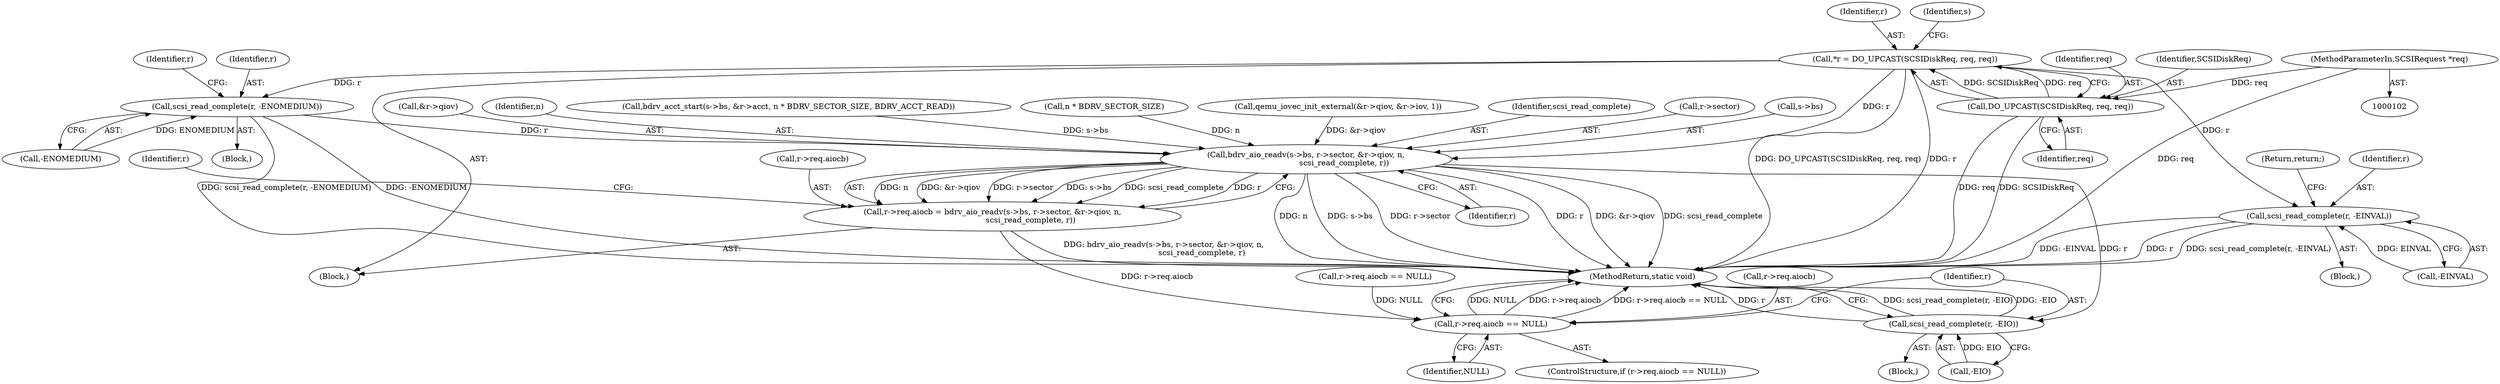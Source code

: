digraph "0_qemu_103b40f51e4012b3b0ad20f615562a1806d7f49a_0@pointer" {
"1000106" [label="(Call,*r = DO_UPCAST(SCSIDiskReq, req, req))"];
"1000108" [label="(Call,DO_UPCAST(SCSIDiskReq, req, req))"];
"1000103" [label="(MethodParameterIn,SCSIRequest *req)"];
"1000197" [label="(Call,scsi_read_complete(r, -EINVAL))"];
"1000223" [label="(Call,scsi_read_complete(r, -ENOMEDIUM))"];
"1000264" [label="(Call,bdrv_aio_readv(s->bs, r->sector, &r->qiov, n,\n                               scsi_read_complete, r))"];
"1000258" [label="(Call,r->req.aiocb = bdrv_aio_readv(s->bs, r->sector, &r->qiov, n,\n                               scsi_read_complete, r))"];
"1000279" [label="(Call,r->req.aiocb == NULL)"];
"1000287" [label="(Call,scsi_read_complete(r, -EIO))"];
"1000223" [label="(Call,scsi_read_complete(r, -ENOMEDIUM))"];
"1000104" [label="(Block,)"];
"1000110" [label="(Identifier,req)"];
"1000236" [label="(Call,qemu_iovec_init_external(&r->qiov, &r->iov, 1))"];
"1000278" [label="(ControlStructure,if (r->req.aiocb == NULL))"];
"1000230" [label="(Identifier,r)"];
"1000277" [label="(Identifier,r)"];
"1000225" [label="(Call,-ENOMEDIUM)"];
"1000276" [label="(Identifier,scsi_read_complete)"];
"1000282" [label="(Identifier,r)"];
"1000107" [label="(Identifier,r)"];
"1000288" [label="(Identifier,r)"];
"1000114" [label="(Identifier,s)"];
"1000201" [label="(Return,return;)"];
"1000106" [label="(Call,*r = DO_UPCAST(SCSIDiskReq, req, req))"];
"1000291" [label="(MethodReturn,static void)"];
"1000103" [label="(MethodParameterIn,SCSIRequest *req)"];
"1000268" [label="(Call,r->sector)"];
"1000177" [label="(Call,r->req.aiocb == NULL)"];
"1000265" [label="(Call,s->bs)"];
"1000194" [label="(Block,)"];
"1000271" [label="(Call,&r->qiov)"];
"1000198" [label="(Identifier,r)"];
"1000259" [label="(Call,r->req.aiocb)"];
"1000199" [label="(Call,-EINVAL)"];
"1000286" [label="(Block,)"];
"1000111" [label="(Identifier,req)"];
"1000280" [label="(Call,r->req.aiocb)"];
"1000197" [label="(Call,scsi_read_complete(r, -EINVAL))"];
"1000264" [label="(Call,bdrv_aio_readv(s->bs, r->sector, &r->qiov, n,\n                               scsi_read_complete, r))"];
"1000275" [label="(Identifier,n)"];
"1000285" [label="(Identifier,NULL)"];
"1000109" [label="(Identifier,SCSIDiskReq)"];
"1000224" [label="(Identifier,r)"];
"1000108" [label="(Call,DO_UPCAST(SCSIDiskReq, req, req))"];
"1000246" [label="(Call,bdrv_acct_start(s->bs, &r->acct, n * BDRV_SECTOR_SIZE, BDRV_ACCT_READ))"];
"1000254" [label="(Call,n * BDRV_SECTOR_SIZE)"];
"1000287" [label="(Call,scsi_read_complete(r, -EIO))"];
"1000222" [label="(Block,)"];
"1000258" [label="(Call,r->req.aiocb = bdrv_aio_readv(s->bs, r->sector, &r->qiov, n,\n                               scsi_read_complete, r))"];
"1000279" [label="(Call,r->req.aiocb == NULL)"];
"1000289" [label="(Call,-EIO)"];
"1000106" -> "1000104"  [label="AST: "];
"1000106" -> "1000108"  [label="CFG: "];
"1000107" -> "1000106"  [label="AST: "];
"1000108" -> "1000106"  [label="AST: "];
"1000114" -> "1000106"  [label="CFG: "];
"1000106" -> "1000291"  [label="DDG: DO_UPCAST(SCSIDiskReq, req, req)"];
"1000106" -> "1000291"  [label="DDG: r"];
"1000108" -> "1000106"  [label="DDG: SCSIDiskReq"];
"1000108" -> "1000106"  [label="DDG: req"];
"1000106" -> "1000197"  [label="DDG: r"];
"1000106" -> "1000223"  [label="DDG: r"];
"1000106" -> "1000264"  [label="DDG: r"];
"1000108" -> "1000111"  [label="CFG: "];
"1000109" -> "1000108"  [label="AST: "];
"1000110" -> "1000108"  [label="AST: "];
"1000111" -> "1000108"  [label="AST: "];
"1000108" -> "1000291"  [label="DDG: req"];
"1000108" -> "1000291"  [label="DDG: SCSIDiskReq"];
"1000103" -> "1000108"  [label="DDG: req"];
"1000103" -> "1000102"  [label="AST: "];
"1000103" -> "1000291"  [label="DDG: req"];
"1000197" -> "1000194"  [label="AST: "];
"1000197" -> "1000199"  [label="CFG: "];
"1000198" -> "1000197"  [label="AST: "];
"1000199" -> "1000197"  [label="AST: "];
"1000201" -> "1000197"  [label="CFG: "];
"1000197" -> "1000291"  [label="DDG: scsi_read_complete(r, -EINVAL)"];
"1000197" -> "1000291"  [label="DDG: -EINVAL"];
"1000197" -> "1000291"  [label="DDG: r"];
"1000199" -> "1000197"  [label="DDG: EINVAL"];
"1000223" -> "1000222"  [label="AST: "];
"1000223" -> "1000225"  [label="CFG: "];
"1000224" -> "1000223"  [label="AST: "];
"1000225" -> "1000223"  [label="AST: "];
"1000230" -> "1000223"  [label="CFG: "];
"1000223" -> "1000291"  [label="DDG: -ENOMEDIUM"];
"1000223" -> "1000291"  [label="DDG: scsi_read_complete(r, -ENOMEDIUM)"];
"1000225" -> "1000223"  [label="DDG: ENOMEDIUM"];
"1000223" -> "1000264"  [label="DDG: r"];
"1000264" -> "1000258"  [label="AST: "];
"1000264" -> "1000277"  [label="CFG: "];
"1000265" -> "1000264"  [label="AST: "];
"1000268" -> "1000264"  [label="AST: "];
"1000271" -> "1000264"  [label="AST: "];
"1000275" -> "1000264"  [label="AST: "];
"1000276" -> "1000264"  [label="AST: "];
"1000277" -> "1000264"  [label="AST: "];
"1000258" -> "1000264"  [label="CFG: "];
"1000264" -> "1000291"  [label="DDG: scsi_read_complete"];
"1000264" -> "1000291"  [label="DDG: n"];
"1000264" -> "1000291"  [label="DDG: s->bs"];
"1000264" -> "1000291"  [label="DDG: r->sector"];
"1000264" -> "1000291"  [label="DDG: r"];
"1000264" -> "1000291"  [label="DDG: &r->qiov"];
"1000264" -> "1000258"  [label="DDG: n"];
"1000264" -> "1000258"  [label="DDG: &r->qiov"];
"1000264" -> "1000258"  [label="DDG: r->sector"];
"1000264" -> "1000258"  [label="DDG: s->bs"];
"1000264" -> "1000258"  [label="DDG: scsi_read_complete"];
"1000264" -> "1000258"  [label="DDG: r"];
"1000246" -> "1000264"  [label="DDG: s->bs"];
"1000236" -> "1000264"  [label="DDG: &r->qiov"];
"1000254" -> "1000264"  [label="DDG: n"];
"1000264" -> "1000287"  [label="DDG: r"];
"1000258" -> "1000104"  [label="AST: "];
"1000259" -> "1000258"  [label="AST: "];
"1000282" -> "1000258"  [label="CFG: "];
"1000258" -> "1000291"  [label="DDG: bdrv_aio_readv(s->bs, r->sector, &r->qiov, n,\n                               scsi_read_complete, r)"];
"1000258" -> "1000279"  [label="DDG: r->req.aiocb"];
"1000279" -> "1000278"  [label="AST: "];
"1000279" -> "1000285"  [label="CFG: "];
"1000280" -> "1000279"  [label="AST: "];
"1000285" -> "1000279"  [label="AST: "];
"1000288" -> "1000279"  [label="CFG: "];
"1000291" -> "1000279"  [label="CFG: "];
"1000279" -> "1000291"  [label="DDG: NULL"];
"1000279" -> "1000291"  [label="DDG: r->req.aiocb"];
"1000279" -> "1000291"  [label="DDG: r->req.aiocb == NULL"];
"1000177" -> "1000279"  [label="DDG: NULL"];
"1000287" -> "1000286"  [label="AST: "];
"1000287" -> "1000289"  [label="CFG: "];
"1000288" -> "1000287"  [label="AST: "];
"1000289" -> "1000287"  [label="AST: "];
"1000291" -> "1000287"  [label="CFG: "];
"1000287" -> "1000291"  [label="DDG: scsi_read_complete(r, -EIO)"];
"1000287" -> "1000291"  [label="DDG: -EIO"];
"1000287" -> "1000291"  [label="DDG: r"];
"1000289" -> "1000287"  [label="DDG: EIO"];
}

